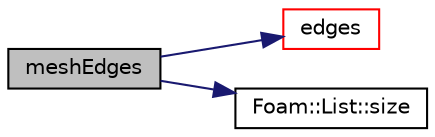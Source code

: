 digraph "meshEdges"
{
  bgcolor="transparent";
  edge [fontname="Helvetica",fontsize="10",labelfontname="Helvetica",labelfontsize="10"];
  node [fontname="Helvetica",fontsize="10",shape=record];
  rankdir="LR";
  Node44 [label="meshEdges",height=0.2,width=0.4,color="black", fillcolor="grey75", style="filled", fontcolor="black"];
  Node44 -> Node45 [color="midnightblue",fontsize="10",style="solid",fontname="Helvetica"];
  Node45 [label="edges",height=0.2,width=0.4,color="red",URL="$a28357.html#ac73e538443a863173d868d2522e1b6c7",tooltip="Edges of this cellShape. "];
  Node44 -> Node47 [color="midnightblue",fontsize="10",style="solid",fontname="Helvetica"];
  Node47 [label="Foam::List::size",height=0.2,width=0.4,color="black",URL="$a26833.html#a8a5f6fa29bd4b500caf186f60245b384",tooltip="Override size to be inconsistent with allocated storage. "];
}
